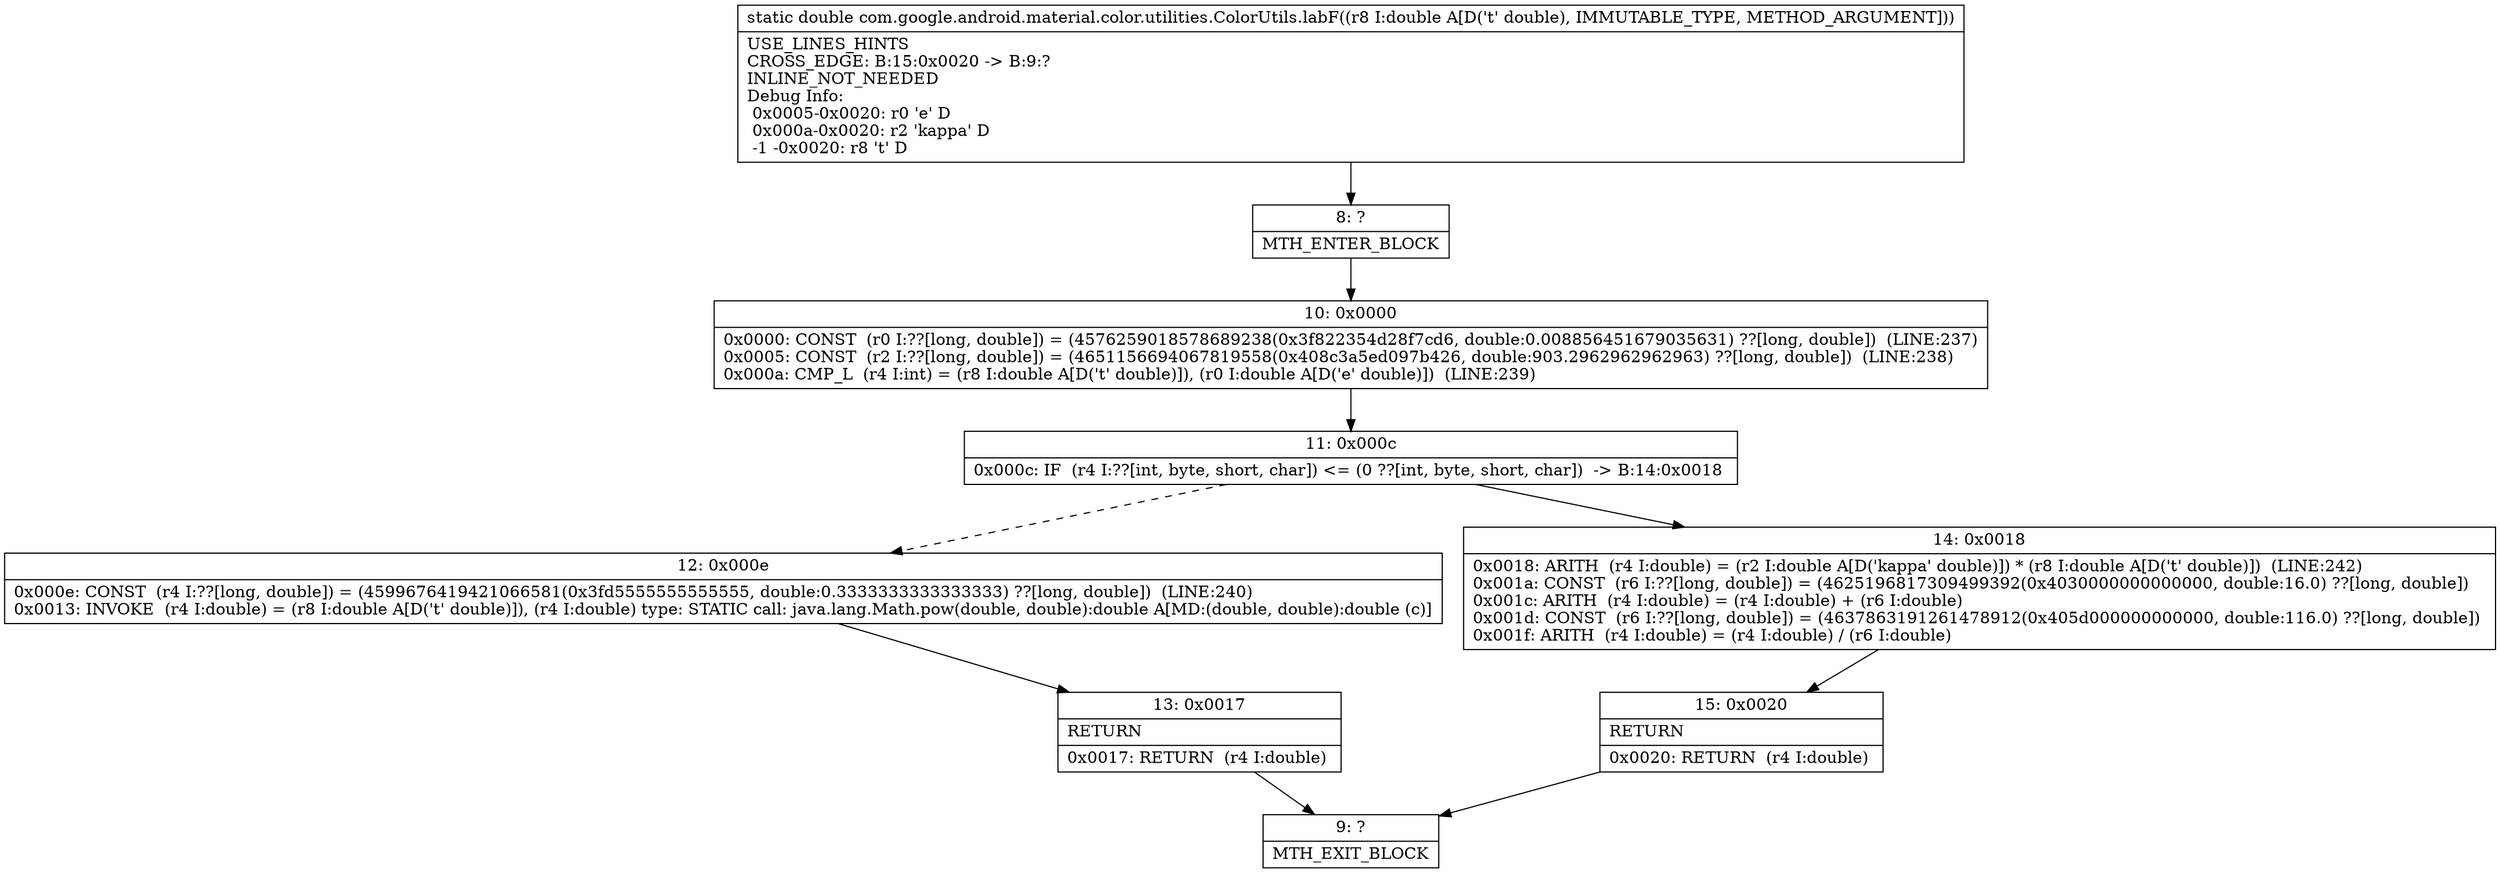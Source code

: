 digraph "CFG forcom.google.android.material.color.utilities.ColorUtils.labF(D)D" {
Node_8 [shape=record,label="{8\:\ ?|MTH_ENTER_BLOCK\l}"];
Node_10 [shape=record,label="{10\:\ 0x0000|0x0000: CONST  (r0 I:??[long, double]) = (4576259018578689238(0x3f822354d28f7cd6, double:0.008856451679035631) ??[long, double])  (LINE:237)\l0x0005: CONST  (r2 I:??[long, double]) = (4651156694067819558(0x408c3a5ed097b426, double:903.2962962962963) ??[long, double])  (LINE:238)\l0x000a: CMP_L  (r4 I:int) = (r8 I:double A[D('t' double)]), (r0 I:double A[D('e' double)])  (LINE:239)\l}"];
Node_11 [shape=record,label="{11\:\ 0x000c|0x000c: IF  (r4 I:??[int, byte, short, char]) \<= (0 ??[int, byte, short, char])  \-\> B:14:0x0018 \l}"];
Node_12 [shape=record,label="{12\:\ 0x000e|0x000e: CONST  (r4 I:??[long, double]) = (4599676419421066581(0x3fd5555555555555, double:0.3333333333333333) ??[long, double])  (LINE:240)\l0x0013: INVOKE  (r4 I:double) = (r8 I:double A[D('t' double)]), (r4 I:double) type: STATIC call: java.lang.Math.pow(double, double):double A[MD:(double, double):double (c)]\l}"];
Node_13 [shape=record,label="{13\:\ 0x0017|RETURN\l|0x0017: RETURN  (r4 I:double) \l}"];
Node_9 [shape=record,label="{9\:\ ?|MTH_EXIT_BLOCK\l}"];
Node_14 [shape=record,label="{14\:\ 0x0018|0x0018: ARITH  (r4 I:double) = (r2 I:double A[D('kappa' double)]) * (r8 I:double A[D('t' double)])  (LINE:242)\l0x001a: CONST  (r6 I:??[long, double]) = (4625196817309499392(0x4030000000000000, double:16.0) ??[long, double]) \l0x001c: ARITH  (r4 I:double) = (r4 I:double) + (r6 I:double) \l0x001d: CONST  (r6 I:??[long, double]) = (4637863191261478912(0x405d000000000000, double:116.0) ??[long, double]) \l0x001f: ARITH  (r4 I:double) = (r4 I:double) \/ (r6 I:double) \l}"];
Node_15 [shape=record,label="{15\:\ 0x0020|RETURN\l|0x0020: RETURN  (r4 I:double) \l}"];
MethodNode[shape=record,label="{static double com.google.android.material.color.utilities.ColorUtils.labF((r8 I:double A[D('t' double), IMMUTABLE_TYPE, METHOD_ARGUMENT]))  | USE_LINES_HINTS\lCROSS_EDGE: B:15:0x0020 \-\> B:9:?\lINLINE_NOT_NEEDED\lDebug Info:\l  0x0005\-0x0020: r0 'e' D\l  0x000a\-0x0020: r2 'kappa' D\l  \-1 \-0x0020: r8 't' D\l}"];
MethodNode -> Node_8;Node_8 -> Node_10;
Node_10 -> Node_11;
Node_11 -> Node_12[style=dashed];
Node_11 -> Node_14;
Node_12 -> Node_13;
Node_13 -> Node_9;
Node_14 -> Node_15;
Node_15 -> Node_9;
}

